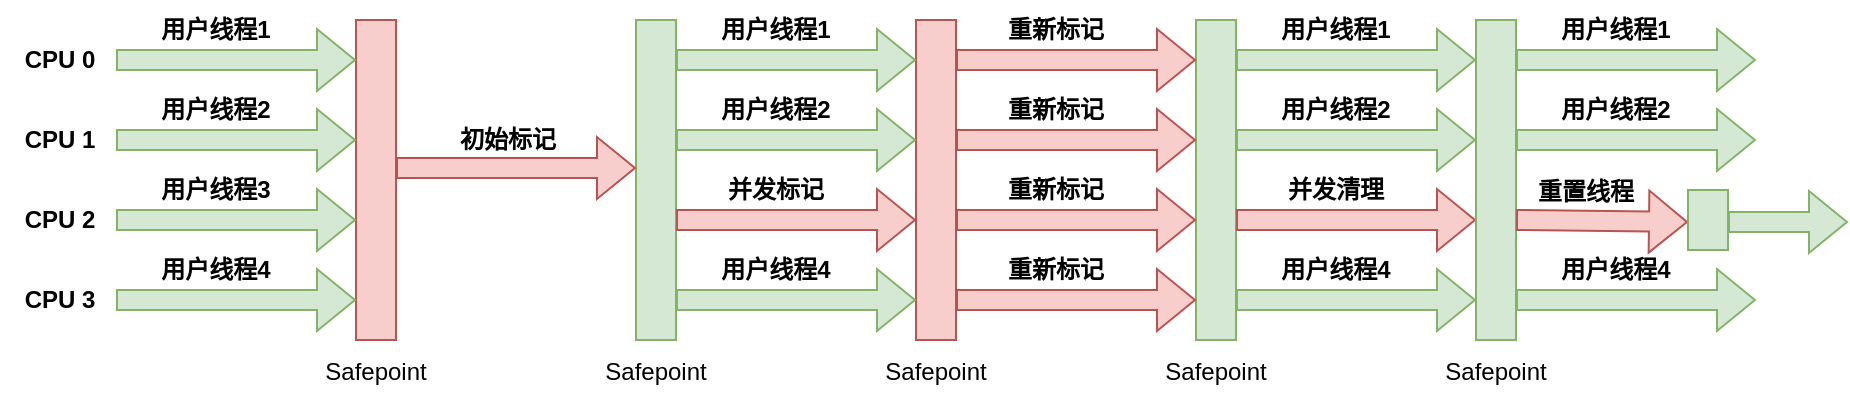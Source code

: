 <mxfile version="22.1.2" type="device">
  <diagram name="第 1 页" id="uRy5gBn8URtkVs1OvzBp">
    <mxGraphModel dx="1562" dy="909" grid="1" gridSize="10" guides="1" tooltips="1" connect="1" arrows="1" fold="1" page="1" pageScale="1" pageWidth="1169" pageHeight="827" math="0" shadow="0">
      <root>
        <mxCell id="0" />
        <mxCell id="1" parent="0" />
        <mxCell id="ejAN_wZHJJQSO21ZHdOU-32" value="" style="rounded=0;whiteSpace=wrap;html=1;fillColor=#d5e8d4;strokeColor=#82b366;container=0;" parent="1" vertex="1">
          <mxGeometry x="524" y="339" width="20" height="160" as="geometry" />
        </mxCell>
        <mxCell id="ejAN_wZHJJQSO21ZHdOU-35" value="&lt;b&gt;CPU 0&lt;/b&gt;" style="text;html=1;strokeColor=none;fillColor=none;align=center;verticalAlign=middle;whiteSpace=wrap;rounded=0;container=0;" parent="1" vertex="1">
          <mxGeometry x="206" y="344" width="60" height="30" as="geometry" />
        </mxCell>
        <mxCell id="ejAN_wZHJJQSO21ZHdOU-36" value="&lt;b&gt;CPU 1&lt;/b&gt;" style="text;html=1;strokeColor=none;fillColor=none;align=center;verticalAlign=middle;whiteSpace=wrap;rounded=0;container=0;" parent="1" vertex="1">
          <mxGeometry x="206" y="384" width="60" height="30" as="geometry" />
        </mxCell>
        <mxCell id="ejAN_wZHJJQSO21ZHdOU-37" value="&lt;b&gt;CPU 2&lt;/b&gt;" style="text;html=1;strokeColor=none;fillColor=none;align=center;verticalAlign=middle;whiteSpace=wrap;rounded=0;container=0;" parent="1" vertex="1">
          <mxGeometry x="206" y="424" width="60" height="30" as="geometry" />
        </mxCell>
        <mxCell id="ejAN_wZHJJQSO21ZHdOU-38" value="&lt;b&gt;CPU 3&lt;/b&gt;" style="text;html=1;strokeColor=none;fillColor=none;align=center;verticalAlign=middle;whiteSpace=wrap;rounded=0;container=0;" parent="1" vertex="1">
          <mxGeometry x="206" y="464" width="60" height="30" as="geometry" />
        </mxCell>
        <mxCell id="ejAN_wZHJJQSO21ZHdOU-55" value="" style="rounded=0;whiteSpace=wrap;html=1;fillColor=#d5e8d4;strokeColor=#82b366;container=0;" parent="1" vertex="1">
          <mxGeometry x="804" y="339" width="20" height="160" as="geometry" />
        </mxCell>
        <mxCell id="ejAN_wZHJJQSO21ZHdOU-43" value="" style="shape=flexArrow;endArrow=classic;html=1;rounded=0;fillColor=#d5e8d4;strokeColor=#82b366;movable=1;resizable=1;rotatable=1;deletable=1;editable=1;locked=0;connectable=1;" parent="1" edge="1">
          <mxGeometry width="50" height="50" relative="1" as="geometry">
            <mxPoint x="824" y="359" as="sourcePoint" />
            <mxPoint x="944" y="359" as="targetPoint" />
          </mxGeometry>
        </mxCell>
        <mxCell id="ejAN_wZHJJQSO21ZHdOU-44" value="用户线程1" style="text;html=1;strokeColor=none;fillColor=none;align=center;verticalAlign=middle;whiteSpace=wrap;rounded=0;fontStyle=1;movable=1;resizable=1;rotatable=1;deletable=1;editable=1;locked=0;connectable=1;container=0;" parent="1" vertex="1">
          <mxGeometry x="844" y="329" width="60" height="30" as="geometry" />
        </mxCell>
        <mxCell id="ejAN_wZHJJQSO21ZHdOU-52" value="" style="shape=flexArrow;endArrow=classic;html=1;rounded=0;fillColor=#d5e8d4;strokeColor=#82b366;movable=1;resizable=1;rotatable=1;deletable=1;editable=1;locked=0;connectable=1;" parent="1" edge="1">
          <mxGeometry width="50" height="50" relative="1" as="geometry">
            <mxPoint x="824" y="479" as="sourcePoint" />
            <mxPoint x="944" y="479" as="targetPoint" />
          </mxGeometry>
        </mxCell>
        <mxCell id="ejAN_wZHJJQSO21ZHdOU-53" value="用户线程4" style="text;html=1;strokeColor=none;fillColor=none;align=center;verticalAlign=middle;whiteSpace=wrap;rounded=0;fontStyle=1;movable=1;resizable=1;rotatable=1;deletable=1;editable=1;locked=0;connectable=1;container=0;" parent="1" vertex="1">
          <mxGeometry x="844" y="449" width="60" height="30" as="geometry" />
        </mxCell>
        <mxCell id="ejAN_wZHJJQSO21ZHdOU-14" value="" style="rounded=0;whiteSpace=wrap;html=1;fillColor=#f8cecc;strokeColor=#b85450;container=0;" parent="1" vertex="1">
          <mxGeometry x="384" y="339" width="20" height="160" as="geometry" />
        </mxCell>
        <mxCell id="ejAN_wZHJJQSO21ZHdOU-1" value="" style="shape=flexArrow;endArrow=classic;html=1;rounded=0;fillColor=#d5e8d4;strokeColor=#82b366;movable=1;resizable=1;rotatable=1;deletable=1;editable=1;locked=0;connectable=1;" parent="1" edge="1">
          <mxGeometry width="50" height="50" relative="1" as="geometry">
            <mxPoint x="264" y="359" as="sourcePoint" />
            <mxPoint x="384" y="359" as="targetPoint" />
          </mxGeometry>
        </mxCell>
        <mxCell id="ejAN_wZHJJQSO21ZHdOU-2" value="用户线程1" style="text;html=1;strokeColor=none;fillColor=none;align=center;verticalAlign=middle;whiteSpace=wrap;rounded=0;fontStyle=1;movable=1;resizable=1;rotatable=1;deletable=1;editable=1;locked=0;connectable=1;container=0;" parent="1" vertex="1">
          <mxGeometry x="284" y="329" width="60" height="30" as="geometry" />
        </mxCell>
        <mxCell id="ejAN_wZHJJQSO21ZHdOU-6" value="" style="shape=flexArrow;endArrow=classic;html=1;rounded=0;fillColor=#d5e8d4;strokeColor=#82b366;movable=1;resizable=1;rotatable=1;deletable=1;editable=1;locked=0;connectable=1;" parent="1" edge="1">
          <mxGeometry width="50" height="50" relative="1" as="geometry">
            <mxPoint x="264" y="399" as="sourcePoint" />
            <mxPoint x="384" y="399" as="targetPoint" />
          </mxGeometry>
        </mxCell>
        <mxCell id="ejAN_wZHJJQSO21ZHdOU-7" value="用户线程2" style="text;html=1;strokeColor=none;fillColor=none;align=center;verticalAlign=middle;whiteSpace=wrap;rounded=0;fontStyle=1;movable=1;resizable=1;rotatable=1;deletable=1;editable=1;locked=0;connectable=1;container=0;" parent="1" vertex="1">
          <mxGeometry x="284" y="369" width="60" height="30" as="geometry" />
        </mxCell>
        <mxCell id="ejAN_wZHJJQSO21ZHdOU-9" value="" style="shape=flexArrow;endArrow=classic;html=1;rounded=0;fillColor=#d5e8d4;strokeColor=#82b366;movable=1;resizable=1;rotatable=1;deletable=1;editable=1;locked=0;connectable=1;" parent="1" edge="1">
          <mxGeometry width="50" height="50" relative="1" as="geometry">
            <mxPoint x="264" y="439" as="sourcePoint" />
            <mxPoint x="384" y="439" as="targetPoint" />
          </mxGeometry>
        </mxCell>
        <mxCell id="ejAN_wZHJJQSO21ZHdOU-10" value="用户线程3" style="text;html=1;strokeColor=none;fillColor=none;align=center;verticalAlign=middle;whiteSpace=wrap;rounded=0;fontStyle=1;movable=1;resizable=1;rotatable=1;deletable=1;editable=1;locked=0;connectable=1;container=0;" parent="1" vertex="1">
          <mxGeometry x="284" y="409" width="60" height="30" as="geometry" />
        </mxCell>
        <mxCell id="ejAN_wZHJJQSO21ZHdOU-12" value="" style="shape=flexArrow;endArrow=classic;html=1;rounded=0;fillColor=#d5e8d4;strokeColor=#82b366;movable=1;resizable=1;rotatable=1;deletable=1;editable=1;locked=0;connectable=1;" parent="1" edge="1">
          <mxGeometry width="50" height="50" relative="1" as="geometry">
            <mxPoint x="264" y="479" as="sourcePoint" />
            <mxPoint x="384" y="479" as="targetPoint" />
          </mxGeometry>
        </mxCell>
        <mxCell id="ejAN_wZHJJQSO21ZHdOU-13" value="用户线程4" style="text;html=1;strokeColor=none;fillColor=none;align=center;verticalAlign=middle;whiteSpace=wrap;rounded=0;fontStyle=1;movable=1;resizable=1;rotatable=1;deletable=1;editable=1;locked=0;connectable=1;container=0;" parent="1" vertex="1">
          <mxGeometry x="284" y="449" width="60" height="30" as="geometry" />
        </mxCell>
        <mxCell id="ejAN_wZHJJQSO21ZHdOU-29" value="" style="rounded=0;whiteSpace=wrap;html=1;fillColor=#f8cecc;strokeColor=#b85450;container=0;" parent="1" vertex="1">
          <mxGeometry x="664" y="339" width="20" height="160" as="geometry" />
        </mxCell>
        <mxCell id="ejAN_wZHJJQSO21ZHdOU-18" value="" style="shape=flexArrow;endArrow=classic;html=1;rounded=0;fillColor=#d5e8d4;strokeColor=#82b366;movable=1;resizable=1;rotatable=1;deletable=1;editable=1;locked=0;connectable=1;" parent="1" edge="1">
          <mxGeometry width="50" height="50" relative="1" as="geometry">
            <mxPoint x="544" y="359" as="sourcePoint" />
            <mxPoint x="664" y="359" as="targetPoint" />
          </mxGeometry>
        </mxCell>
        <mxCell id="ejAN_wZHJJQSO21ZHdOU-19" value="用户线程1" style="text;html=1;strokeColor=none;fillColor=none;align=center;verticalAlign=middle;whiteSpace=wrap;rounded=0;fontStyle=1;movable=1;resizable=1;rotatable=1;deletable=1;editable=1;locked=0;connectable=1;container=0;" parent="1" vertex="1">
          <mxGeometry x="564" y="329" width="60" height="30" as="geometry" />
        </mxCell>
        <mxCell id="ejAN_wZHJJQSO21ZHdOU-21" value="" style="shape=flexArrow;endArrow=classic;html=1;rounded=0;fillColor=#d5e8d4;strokeColor=#82b366;movable=1;resizable=1;rotatable=1;deletable=1;editable=1;locked=0;connectable=1;" parent="1" edge="1">
          <mxGeometry width="50" height="50" relative="1" as="geometry">
            <mxPoint x="544" y="399" as="sourcePoint" />
            <mxPoint x="664" y="399" as="targetPoint" />
          </mxGeometry>
        </mxCell>
        <mxCell id="ejAN_wZHJJQSO21ZHdOU-22" value="用户线程2" style="text;html=1;strokeColor=none;fillColor=none;align=center;verticalAlign=middle;whiteSpace=wrap;rounded=0;fontStyle=1;movable=1;resizable=1;rotatable=1;deletable=1;editable=1;locked=0;connectable=1;container=0;" parent="1" vertex="1">
          <mxGeometry x="564" y="369" width="60" height="30" as="geometry" />
        </mxCell>
        <mxCell id="ejAN_wZHJJQSO21ZHdOU-24" value="" style="shape=flexArrow;endArrow=classic;html=1;rounded=0;fillColor=#f8cecc;strokeColor=#b85450;movable=1;resizable=1;rotatable=1;deletable=1;editable=1;locked=0;connectable=1;" parent="1" edge="1">
          <mxGeometry width="50" height="50" relative="1" as="geometry">
            <mxPoint x="544" y="439" as="sourcePoint" />
            <mxPoint x="664" y="439" as="targetPoint" />
          </mxGeometry>
        </mxCell>
        <mxCell id="ejAN_wZHJJQSO21ZHdOU-25" value="并发标记" style="text;html=1;strokeColor=none;fillColor=none;align=center;verticalAlign=middle;whiteSpace=wrap;rounded=0;fontStyle=1;movable=1;resizable=1;rotatable=1;deletable=1;editable=1;locked=0;connectable=1;container=0;" parent="1" vertex="1">
          <mxGeometry x="564" y="409" width="60" height="30" as="geometry" />
        </mxCell>
        <mxCell id="ejAN_wZHJJQSO21ZHdOU-27" value="" style="shape=flexArrow;endArrow=classic;html=1;rounded=0;fillColor=#d5e8d4;strokeColor=#82b366;movable=1;resizable=1;rotatable=1;deletable=1;editable=1;locked=0;connectable=1;" parent="1" edge="1">
          <mxGeometry width="50" height="50" relative="1" as="geometry">
            <mxPoint x="544" y="479" as="sourcePoint" />
            <mxPoint x="664" y="479" as="targetPoint" />
          </mxGeometry>
        </mxCell>
        <mxCell id="ejAN_wZHJJQSO21ZHdOU-28" value="用户线程4" style="text;html=1;strokeColor=none;fillColor=none;align=center;verticalAlign=middle;whiteSpace=wrap;rounded=0;fontStyle=1;movable=1;resizable=1;rotatable=1;deletable=1;editable=1;locked=0;connectable=1;container=0;" parent="1" vertex="1">
          <mxGeometry x="564" y="449" width="60" height="30" as="geometry" />
        </mxCell>
        <mxCell id="lur6_D3ksQNT4au0bRBO-20" value="" style="shape=flexArrow;endArrow=classic;html=1;rounded=0;fillColor=#f8cecc;strokeColor=#b85450;movable=1;resizable=1;rotatable=1;deletable=1;editable=1;locked=0;connectable=1;" parent="1" edge="1">
          <mxGeometry width="50" height="50" relative="1" as="geometry">
            <mxPoint x="404" y="413" as="sourcePoint" />
            <mxPoint x="524" y="413" as="targetPoint" />
          </mxGeometry>
        </mxCell>
        <mxCell id="lur6_D3ksQNT4au0bRBO-21" value="初始标记" style="text;html=1;strokeColor=none;fillColor=none;align=center;verticalAlign=middle;whiteSpace=wrap;rounded=0;fontStyle=1;movable=1;resizable=1;rotatable=1;deletable=1;editable=1;locked=0;connectable=1;container=0;" parent="1" vertex="1">
          <mxGeometry x="430" y="384" width="60" height="30" as="geometry" />
        </mxCell>
        <mxCell id="ejAN_wZHJJQSO21ZHdOU-46" value="" style="shape=flexArrow;endArrow=classic;html=1;rounded=0;fillColor=#d5e8d4;strokeColor=#82b366;movable=1;resizable=1;rotatable=1;deletable=1;editable=1;locked=0;connectable=1;" parent="1" edge="1">
          <mxGeometry width="50" height="50" relative="1" as="geometry">
            <mxPoint x="824" y="399" as="sourcePoint" />
            <mxPoint x="944" y="399" as="targetPoint" />
          </mxGeometry>
        </mxCell>
        <mxCell id="ejAN_wZHJJQSO21ZHdOU-47" value="用户线程2" style="text;html=1;strokeColor=none;fillColor=none;align=center;verticalAlign=middle;whiteSpace=wrap;rounded=0;fontStyle=1;movable=1;resizable=1;rotatable=1;deletable=1;editable=1;locked=0;connectable=1;container=0;" parent="1" vertex="1">
          <mxGeometry x="844" y="369" width="60" height="30" as="geometry" />
        </mxCell>
        <mxCell id="ejAN_wZHJJQSO21ZHdOU-49" value="" style="shape=flexArrow;endArrow=classic;html=1;rounded=0;fillColor=#f8cecc;strokeColor=#b85450;movable=1;resizable=1;rotatable=1;deletable=1;editable=1;locked=0;connectable=1;" parent="1" edge="1">
          <mxGeometry width="50" height="50" relative="1" as="geometry">
            <mxPoint x="824" y="439" as="sourcePoint" />
            <mxPoint x="944" y="439" as="targetPoint" />
          </mxGeometry>
        </mxCell>
        <mxCell id="ejAN_wZHJJQSO21ZHdOU-50" value="并发清理" style="text;html=1;strokeColor=none;fillColor=none;align=center;verticalAlign=middle;whiteSpace=wrap;rounded=0;fontStyle=1;movable=1;resizable=1;rotatable=1;deletable=1;editable=1;locked=0;connectable=1;container=0;" parent="1" vertex="1">
          <mxGeometry x="844" y="409" width="60" height="30" as="geometry" />
        </mxCell>
        <mxCell id="qENHPX04bM3sL81T_rPf-4" value="" style="shape=flexArrow;endArrow=classic;html=1;rounded=0;fillColor=#f8cecc;strokeColor=#b85450;movable=1;resizable=1;rotatable=1;deletable=1;editable=1;locked=0;connectable=1;" parent="1" edge="1">
          <mxGeometry width="50" height="50" relative="1" as="geometry">
            <mxPoint x="684" y="359" as="sourcePoint" />
            <mxPoint x="804" y="359" as="targetPoint" />
          </mxGeometry>
        </mxCell>
        <mxCell id="qENHPX04bM3sL81T_rPf-5" value="重新标记" style="text;html=1;strokeColor=none;fillColor=none;align=center;verticalAlign=middle;whiteSpace=wrap;rounded=0;fontStyle=1;movable=1;resizable=1;rotatable=1;deletable=1;editable=1;locked=0;connectable=1;container=0;" parent="1" vertex="1">
          <mxGeometry x="704" y="329" width="60" height="30" as="geometry" />
        </mxCell>
        <mxCell id="qENHPX04bM3sL81T_rPf-6" value="" style="shape=flexArrow;endArrow=classic;html=1;rounded=0;fillColor=#f8cecc;strokeColor=#b85450;movable=1;resizable=1;rotatable=1;deletable=1;editable=1;locked=0;connectable=1;" parent="1" edge="1">
          <mxGeometry width="50" height="50" relative="1" as="geometry">
            <mxPoint x="684" y="399" as="sourcePoint" />
            <mxPoint x="804" y="399" as="targetPoint" />
          </mxGeometry>
        </mxCell>
        <mxCell id="qENHPX04bM3sL81T_rPf-7" value="重新标记" style="text;html=1;strokeColor=none;fillColor=none;align=center;verticalAlign=middle;whiteSpace=wrap;rounded=0;fontStyle=1;movable=1;resizable=1;rotatable=1;deletable=1;editable=1;locked=0;connectable=1;container=0;" parent="1" vertex="1">
          <mxGeometry x="704" y="369" width="60" height="30" as="geometry" />
        </mxCell>
        <mxCell id="qENHPX04bM3sL81T_rPf-8" value="" style="shape=flexArrow;endArrow=classic;html=1;rounded=0;fillColor=#f8cecc;strokeColor=#b85450;movable=1;resizable=1;rotatable=1;deletable=1;editable=1;locked=0;connectable=1;" parent="1" edge="1">
          <mxGeometry width="50" height="50" relative="1" as="geometry">
            <mxPoint x="684" y="439" as="sourcePoint" />
            <mxPoint x="804" y="439" as="targetPoint" />
          </mxGeometry>
        </mxCell>
        <mxCell id="qENHPX04bM3sL81T_rPf-9" value="重新标记" style="text;html=1;strokeColor=none;fillColor=none;align=center;verticalAlign=middle;whiteSpace=wrap;rounded=0;fontStyle=1;movable=1;resizable=1;rotatable=1;deletable=1;editable=1;locked=0;connectable=1;container=0;" parent="1" vertex="1">
          <mxGeometry x="704" y="409" width="60" height="30" as="geometry" />
        </mxCell>
        <mxCell id="qENHPX04bM3sL81T_rPf-10" value="" style="shape=flexArrow;endArrow=classic;html=1;rounded=0;fillColor=#f8cecc;strokeColor=#b85450;movable=1;resizable=1;rotatable=1;deletable=1;editable=1;locked=0;connectable=1;" parent="1" edge="1">
          <mxGeometry width="50" height="50" relative="1" as="geometry">
            <mxPoint x="684" y="479" as="sourcePoint" />
            <mxPoint x="804" y="479" as="targetPoint" />
          </mxGeometry>
        </mxCell>
        <mxCell id="qENHPX04bM3sL81T_rPf-11" value="重新标记" style="text;html=1;strokeColor=none;fillColor=none;align=center;verticalAlign=middle;whiteSpace=wrap;rounded=0;fontStyle=1;movable=1;resizable=1;rotatable=1;deletable=1;editable=1;locked=0;connectable=1;container=0;" parent="1" vertex="1">
          <mxGeometry x="704" y="449" width="60" height="30" as="geometry" />
        </mxCell>
        <mxCell id="XcjuaqUK4r5Buif-j0Bh-2" value="" style="rounded=0;whiteSpace=wrap;html=1;fillColor=#d5e8d4;strokeColor=#82b366;container=0;" parent="1" vertex="1">
          <mxGeometry x="944" y="339" width="20" height="160" as="geometry" />
        </mxCell>
        <mxCell id="XcjuaqUK4r5Buif-j0Bh-3" value="" style="shape=flexArrow;endArrow=classic;html=1;rounded=0;fillColor=#d5e8d4;strokeColor=#82b366;movable=1;resizable=1;rotatable=1;deletable=1;editable=1;locked=0;connectable=1;" parent="1" edge="1">
          <mxGeometry width="50" height="50" relative="1" as="geometry">
            <mxPoint x="964" y="359" as="sourcePoint" />
            <mxPoint x="1084" y="359" as="targetPoint" />
          </mxGeometry>
        </mxCell>
        <mxCell id="XcjuaqUK4r5Buif-j0Bh-4" value="用户线程1" style="text;html=1;strokeColor=none;fillColor=none;align=center;verticalAlign=middle;whiteSpace=wrap;rounded=0;fontStyle=1;movable=1;resizable=1;rotatable=1;deletable=1;editable=1;locked=0;connectable=1;container=0;" parent="1" vertex="1">
          <mxGeometry x="984" y="329" width="60" height="30" as="geometry" />
        </mxCell>
        <mxCell id="XcjuaqUK4r5Buif-j0Bh-5" value="" style="shape=flexArrow;endArrow=classic;html=1;rounded=0;fillColor=#d5e8d4;strokeColor=#82b366;movable=1;resizable=1;rotatable=1;deletable=1;editable=1;locked=0;connectable=1;" parent="1" edge="1">
          <mxGeometry width="50" height="50" relative="1" as="geometry">
            <mxPoint x="964" y="479" as="sourcePoint" />
            <mxPoint x="1084" y="479" as="targetPoint" />
          </mxGeometry>
        </mxCell>
        <mxCell id="XcjuaqUK4r5Buif-j0Bh-6" value="用户线程4" style="text;html=1;strokeColor=none;fillColor=none;align=center;verticalAlign=middle;whiteSpace=wrap;rounded=0;fontStyle=1;movable=1;resizable=1;rotatable=1;deletable=1;editable=1;locked=0;connectable=1;container=0;" parent="1" vertex="1">
          <mxGeometry x="984" y="449" width="60" height="30" as="geometry" />
        </mxCell>
        <mxCell id="XcjuaqUK4r5Buif-j0Bh-7" value="" style="shape=flexArrow;endArrow=classic;html=1;rounded=0;fillColor=#d5e8d4;strokeColor=#82b366;movable=1;resizable=1;rotatable=1;deletable=1;editable=1;locked=0;connectable=1;" parent="1" edge="1">
          <mxGeometry width="50" height="50" relative="1" as="geometry">
            <mxPoint x="964" y="399" as="sourcePoint" />
            <mxPoint x="1084" y="399" as="targetPoint" />
          </mxGeometry>
        </mxCell>
        <mxCell id="XcjuaqUK4r5Buif-j0Bh-8" value="用户线程2" style="text;html=1;strokeColor=none;fillColor=none;align=center;verticalAlign=middle;whiteSpace=wrap;rounded=0;fontStyle=1;movable=1;resizable=1;rotatable=1;deletable=1;editable=1;locked=0;connectable=1;container=0;" parent="1" vertex="1">
          <mxGeometry x="984" y="369" width="60" height="30" as="geometry" />
        </mxCell>
        <mxCell id="XcjuaqUK4r5Buif-j0Bh-9" value="" style="shape=flexArrow;endArrow=classic;html=1;rounded=0;fillColor=#f8cecc;strokeColor=#b85450;movable=1;resizable=1;rotatable=1;deletable=1;editable=1;locked=0;connectable=1;" parent="1" edge="1">
          <mxGeometry width="50" height="50" relative="1" as="geometry">
            <mxPoint x="964" y="439" as="sourcePoint" />
            <mxPoint x="1050" y="440" as="targetPoint" />
          </mxGeometry>
        </mxCell>
        <mxCell id="XcjuaqUK4r5Buif-j0Bh-10" value="重置线程" style="text;html=1;strokeColor=none;fillColor=none;align=center;verticalAlign=middle;whiteSpace=wrap;rounded=0;fontStyle=1;movable=1;resizable=1;rotatable=1;deletable=1;editable=1;locked=0;connectable=1;container=0;" parent="1" vertex="1">
          <mxGeometry x="969" y="410" width="60" height="30" as="geometry" />
        </mxCell>
        <mxCell id="XcjuaqUK4r5Buif-j0Bh-11" value="" style="rounded=0;whiteSpace=wrap;html=1;fillColor=#d5e8d4;strokeColor=#82b366;" parent="1" vertex="1">
          <mxGeometry x="1050" y="424" width="20" height="30" as="geometry" />
        </mxCell>
        <mxCell id="XcjuaqUK4r5Buif-j0Bh-12" value="" style="shape=flexArrow;endArrow=classic;html=1;rounded=0;fillColor=#d5e8d4;strokeColor=#82b366;movable=1;resizable=1;rotatable=1;deletable=1;editable=1;locked=0;connectable=1;" parent="1" edge="1">
          <mxGeometry width="50" height="50" relative="1" as="geometry">
            <mxPoint x="1070" y="440" as="sourcePoint" />
            <mxPoint x="1130" y="440" as="targetPoint" />
          </mxGeometry>
        </mxCell>
        <mxCell id="TU1fdtUUSHxq-3pgmqEd-1" value="Safepoint" style="text;html=1;strokeColor=none;fillColor=none;align=center;verticalAlign=middle;whiteSpace=wrap;rounded=0;" vertex="1" parent="1">
          <mxGeometry x="364" y="500" width="60" height="30" as="geometry" />
        </mxCell>
        <mxCell id="TU1fdtUUSHxq-3pgmqEd-2" value="Safepoint" style="text;html=1;strokeColor=none;fillColor=none;align=center;verticalAlign=middle;whiteSpace=wrap;rounded=0;" vertex="1" parent="1">
          <mxGeometry x="504" y="500" width="60" height="30" as="geometry" />
        </mxCell>
        <mxCell id="TU1fdtUUSHxq-3pgmqEd-3" value="Safepoint" style="text;html=1;strokeColor=none;fillColor=none;align=center;verticalAlign=middle;whiteSpace=wrap;rounded=0;" vertex="1" parent="1">
          <mxGeometry x="784" y="500" width="60" height="30" as="geometry" />
        </mxCell>
        <mxCell id="TU1fdtUUSHxq-3pgmqEd-4" value="Safepoint" style="text;html=1;strokeColor=none;fillColor=none;align=center;verticalAlign=middle;whiteSpace=wrap;rounded=0;" vertex="1" parent="1">
          <mxGeometry x="644" y="500" width="60" height="30" as="geometry" />
        </mxCell>
        <mxCell id="TU1fdtUUSHxq-3pgmqEd-6" value="Safepoint" style="text;html=1;strokeColor=none;fillColor=none;align=center;verticalAlign=middle;whiteSpace=wrap;rounded=0;" vertex="1" parent="1">
          <mxGeometry x="924" y="500" width="60" height="30" as="geometry" />
        </mxCell>
      </root>
    </mxGraphModel>
  </diagram>
</mxfile>
